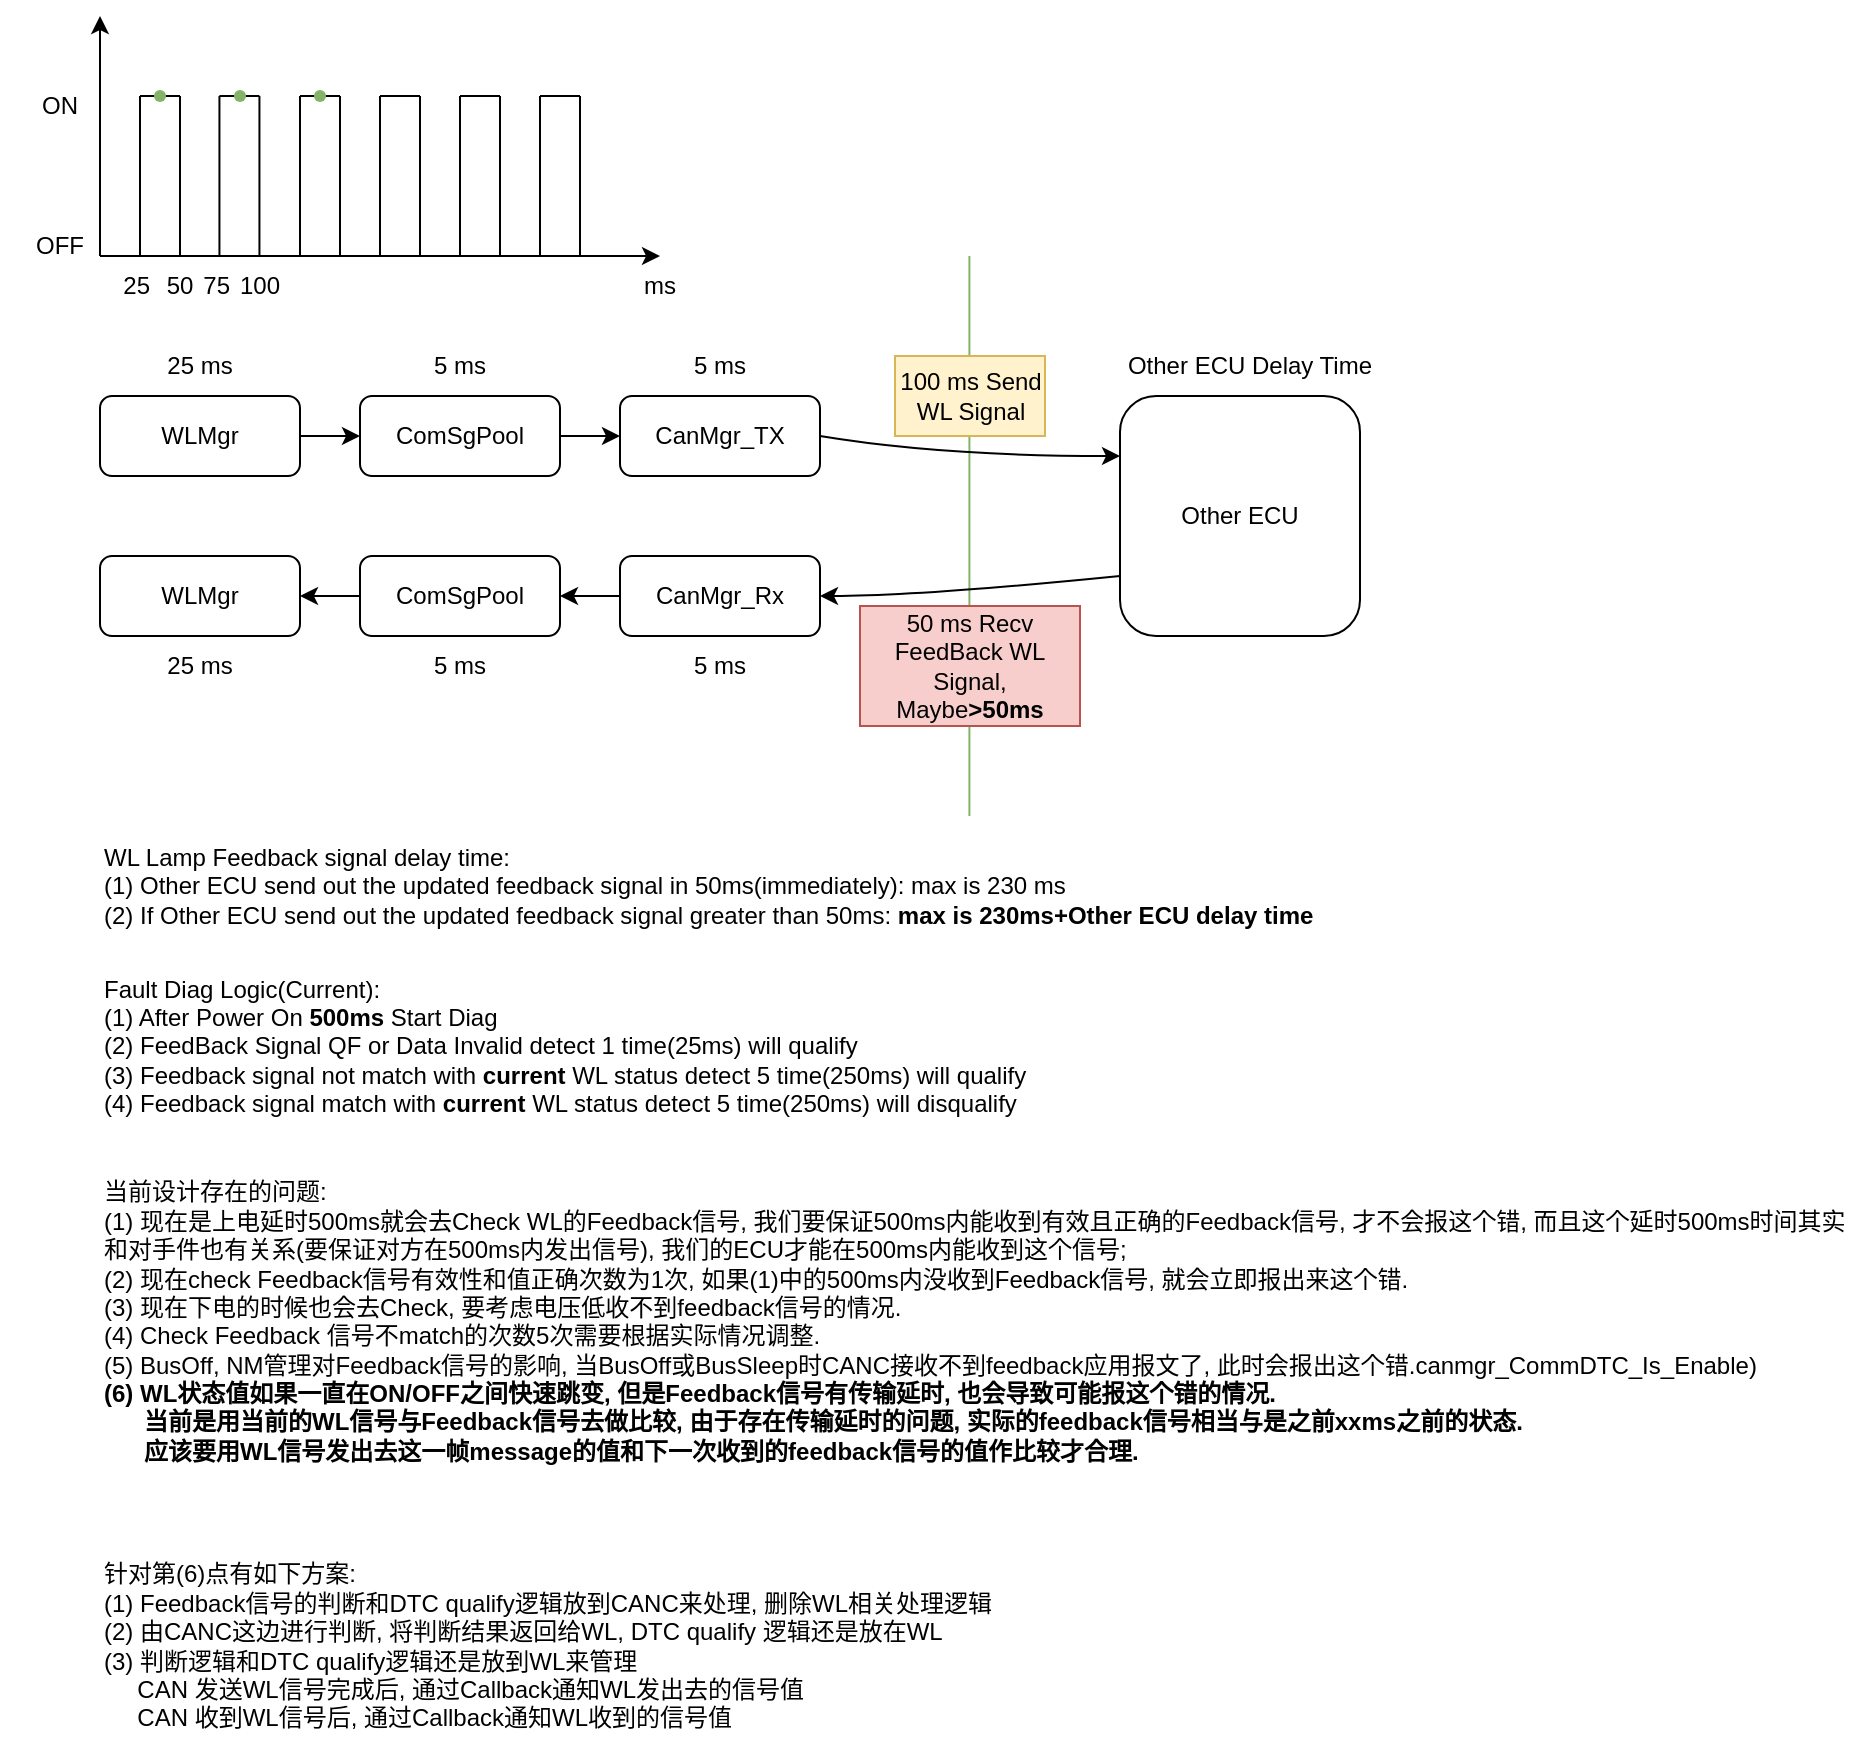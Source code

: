 <mxfile version="21.5.2" type="github">
  <diagram name="第 1 页" id="kOARaLgEpp79fm4aczMa">
    <mxGraphModel dx="1379" dy="1856" grid="1" gridSize="10" guides="1" tooltips="1" connect="1" arrows="1" fold="1" page="1" pageScale="1" pageWidth="850" pageHeight="1100" math="0" shadow="0">
      <root>
        <mxCell id="0" />
        <mxCell id="1" parent="0" />
        <mxCell id="nJ7Q8TauHSSMrptoCDet-9" value="" style="edgeStyle=orthogonalEdgeStyle;rounded=0;orthogonalLoop=1;jettySize=auto;html=1;" parent="1" source="nJ7Q8TauHSSMrptoCDet-1" target="nJ7Q8TauHSSMrptoCDet-2" edge="1">
          <mxGeometry relative="1" as="geometry" />
        </mxCell>
        <mxCell id="nJ7Q8TauHSSMrptoCDet-1" value="WLMgr" style="rounded=1;whiteSpace=wrap;html=1;" parent="1" vertex="1">
          <mxGeometry x="80" y="150" width="100" height="40" as="geometry" />
        </mxCell>
        <mxCell id="nJ7Q8TauHSSMrptoCDet-10" value="" style="edgeStyle=orthogonalEdgeStyle;rounded=0;orthogonalLoop=1;jettySize=auto;html=1;" parent="1" source="nJ7Q8TauHSSMrptoCDet-2" target="nJ7Q8TauHSSMrptoCDet-3" edge="1">
          <mxGeometry relative="1" as="geometry" />
        </mxCell>
        <mxCell id="nJ7Q8TauHSSMrptoCDet-2" value="ComSgPool" style="rounded=1;whiteSpace=wrap;html=1;" parent="1" vertex="1">
          <mxGeometry x="210" y="150" width="100" height="40" as="geometry" />
        </mxCell>
        <mxCell id="nJ7Q8TauHSSMrptoCDet-3" value="CanMgr_TX" style="rounded=1;whiteSpace=wrap;html=1;" parent="1" vertex="1">
          <mxGeometry x="340" y="150" width="100" height="40" as="geometry" />
        </mxCell>
        <mxCell id="nJ7Q8TauHSSMrptoCDet-12" value="" style="edgeStyle=orthogonalEdgeStyle;rounded=0;orthogonalLoop=1;jettySize=auto;html=1;" parent="1" source="nJ7Q8TauHSSMrptoCDet-4" target="nJ7Q8TauHSSMrptoCDet-5" edge="1">
          <mxGeometry relative="1" as="geometry" />
        </mxCell>
        <mxCell id="nJ7Q8TauHSSMrptoCDet-4" value="CanMgr_Rx" style="rounded=1;whiteSpace=wrap;html=1;" parent="1" vertex="1">
          <mxGeometry x="340" y="230" width="100" height="40" as="geometry" />
        </mxCell>
        <mxCell id="nJ7Q8TauHSSMrptoCDet-13" value="" style="edgeStyle=orthogonalEdgeStyle;rounded=0;orthogonalLoop=1;jettySize=auto;html=1;" parent="1" source="nJ7Q8TauHSSMrptoCDet-5" target="nJ7Q8TauHSSMrptoCDet-6" edge="1">
          <mxGeometry relative="1" as="geometry" />
        </mxCell>
        <mxCell id="nJ7Q8TauHSSMrptoCDet-5" value="ComSgPool" style="rounded=1;whiteSpace=wrap;html=1;" parent="1" vertex="1">
          <mxGeometry x="210" y="230" width="100" height="40" as="geometry" />
        </mxCell>
        <mxCell id="nJ7Q8TauHSSMrptoCDet-6" value="WLMgr" style="rounded=1;whiteSpace=wrap;html=1;" parent="1" vertex="1">
          <mxGeometry x="80" y="230" width="100" height="40" as="geometry" />
        </mxCell>
        <mxCell id="nJ7Q8TauHSSMrptoCDet-7" value="" style="endArrow=none;html=1;rounded=0;fillColor=#d5e8d4;strokeColor=#82b366;" parent="1" edge="1">
          <mxGeometry width="50" height="50" relative="1" as="geometry">
            <mxPoint x="514.71" y="360" as="sourcePoint" />
            <mxPoint x="514.71" y="80" as="targetPoint" />
          </mxGeometry>
        </mxCell>
        <mxCell id="nJ7Q8TauHSSMrptoCDet-8" value="Other ECU" style="rounded=1;whiteSpace=wrap;html=1;" parent="1" vertex="1">
          <mxGeometry x="590" y="150" width="120" height="120" as="geometry" />
        </mxCell>
        <mxCell id="nJ7Q8TauHSSMrptoCDet-14" value="" style="curved=1;endArrow=classic;html=1;rounded=0;exitX=1;exitY=0.5;exitDx=0;exitDy=0;entryX=0;entryY=0.25;entryDx=0;entryDy=0;" parent="1" source="nJ7Q8TauHSSMrptoCDet-3" target="nJ7Q8TauHSSMrptoCDet-8" edge="1">
          <mxGeometry width="50" height="50" relative="1" as="geometry">
            <mxPoint x="450" y="180" as="sourcePoint" />
            <mxPoint x="500" y="130" as="targetPoint" />
            <Array as="points">
              <mxPoint x="500" y="180" />
            </Array>
          </mxGeometry>
        </mxCell>
        <mxCell id="nJ7Q8TauHSSMrptoCDet-15" value="" style="curved=1;endArrow=classic;html=1;rounded=0;exitX=0;exitY=0.75;exitDx=0;exitDy=0;entryX=1;entryY=0.5;entryDx=0;entryDy=0;" parent="1" source="nJ7Q8TauHSSMrptoCDet-8" target="nJ7Q8TauHSSMrptoCDet-4" edge="1">
          <mxGeometry width="50" height="50" relative="1" as="geometry">
            <mxPoint x="480" y="210" as="sourcePoint" />
            <mxPoint x="530" y="160" as="targetPoint" />
            <Array as="points">
              <mxPoint x="490" y="250" />
            </Array>
          </mxGeometry>
        </mxCell>
        <mxCell id="nJ7Q8TauHSSMrptoCDet-16" value="25 ms" style="text;html=1;strokeColor=none;fillColor=none;align=center;verticalAlign=middle;whiteSpace=wrap;rounded=0;" parent="1" vertex="1">
          <mxGeometry x="100" y="120" width="60" height="30" as="geometry" />
        </mxCell>
        <mxCell id="nJ7Q8TauHSSMrptoCDet-17" value="5 ms" style="text;html=1;strokeColor=none;fillColor=none;align=center;verticalAlign=middle;whiteSpace=wrap;rounded=0;" parent="1" vertex="1">
          <mxGeometry x="230" y="120" width="60" height="30" as="geometry" />
        </mxCell>
        <mxCell id="nJ7Q8TauHSSMrptoCDet-18" value="100 ms Send WL Signal" style="text;html=1;strokeColor=#d6b656;fillColor=#fff2cc;align=center;verticalAlign=middle;whiteSpace=wrap;rounded=0;" parent="1" vertex="1">
          <mxGeometry x="477.5" y="130" width="75" height="40" as="geometry" />
        </mxCell>
        <mxCell id="nJ7Q8TauHSSMrptoCDet-19" value="50 ms Recv FeedBack WL Signal, Maybe&lt;b&gt;&amp;gt;50ms&lt;/b&gt;" style="text;html=1;strokeColor=#b85450;fillColor=#f8cecc;align=center;verticalAlign=middle;whiteSpace=wrap;rounded=0;" parent="1" vertex="1">
          <mxGeometry x="460" y="255" width="110" height="60" as="geometry" />
        </mxCell>
        <mxCell id="nJ7Q8TauHSSMrptoCDet-20" value="5 ms" style="text;html=1;strokeColor=none;fillColor=none;align=center;verticalAlign=middle;whiteSpace=wrap;rounded=0;" parent="1" vertex="1">
          <mxGeometry x="230" y="270" width="60" height="30" as="geometry" />
        </mxCell>
        <mxCell id="nJ7Q8TauHSSMrptoCDet-21" value="25 ms" style="text;html=1;strokeColor=none;fillColor=none;align=center;verticalAlign=middle;whiteSpace=wrap;rounded=0;" parent="1" vertex="1">
          <mxGeometry x="100" y="270" width="60" height="30" as="geometry" />
        </mxCell>
        <mxCell id="nJ7Q8TauHSSMrptoCDet-23" value="5 ms" style="text;html=1;strokeColor=none;fillColor=none;align=center;verticalAlign=middle;whiteSpace=wrap;rounded=0;" parent="1" vertex="1">
          <mxGeometry x="360" y="120" width="60" height="30" as="geometry" />
        </mxCell>
        <mxCell id="nJ7Q8TauHSSMrptoCDet-24" value="5 ms" style="text;html=1;strokeColor=none;fillColor=none;align=center;verticalAlign=middle;whiteSpace=wrap;rounded=0;" parent="1" vertex="1">
          <mxGeometry x="360" y="270" width="60" height="30" as="geometry" />
        </mxCell>
        <mxCell id="nJ7Q8TauHSSMrptoCDet-26" value="&lt;span style=&quot;font-weight: normal;&quot;&gt;WL Lamp Feedback signal delay time:&lt;br&gt;(1) Other ECU send out the updated feedback signal in 50ms(immediately): max is&amp;nbsp;230 ms&lt;br&gt;(2) If Other ECU send out the updated feedback signal greater than 50ms: &lt;/span&gt;max is 230ms+Other ECU delay time" style="text;html=1;strokeColor=none;fillColor=none;align=left;verticalAlign=middle;whiteSpace=wrap;rounded=0;fontStyle=1" parent="1" vertex="1">
          <mxGeometry x="80" y="370" width="650" height="50" as="geometry" />
        </mxCell>
        <mxCell id="nJ7Q8TauHSSMrptoCDet-27" value="Other ECU Delay Time" style="text;html=1;strokeColor=none;fillColor=none;align=center;verticalAlign=middle;whiteSpace=wrap;rounded=0;" parent="1" vertex="1">
          <mxGeometry x="590" y="120" width="130" height="30" as="geometry" />
        </mxCell>
        <mxCell id="nJ7Q8TauHSSMrptoCDet-29" value="Fault Diag Logic(Current):&lt;br&gt;(1) After Power On &lt;b&gt;500ms &lt;/b&gt;Start Diag&lt;br&gt;(2) FeedBack Signal QF or Data Invalid detect 1 time(25ms) will qualify&lt;br&gt;(3) Feedback signal not match with &lt;b&gt;current &lt;/b&gt;WL status detect 5 time(250ms) will qualify&lt;br&gt;(4) Feedback signal match with &lt;b&gt;current &lt;/b&gt;WL status detect 5 time(250ms)&amp;nbsp;will disqualify" style="text;html=1;strokeColor=none;fillColor=none;align=left;verticalAlign=middle;whiteSpace=wrap;rounded=0;" parent="1" vertex="1">
          <mxGeometry x="80" y="430" width="660" height="90" as="geometry" />
        </mxCell>
        <mxCell id="nJ7Q8TauHSSMrptoCDet-30" value="" style="endArrow=classic;html=1;rounded=0;" parent="1" edge="1">
          <mxGeometry width="50" height="50" relative="1" as="geometry">
            <mxPoint x="80" y="80" as="sourcePoint" />
            <mxPoint x="80" y="-40" as="targetPoint" />
          </mxGeometry>
        </mxCell>
        <mxCell id="nJ7Q8TauHSSMrptoCDet-31" value="" style="endArrow=classic;html=1;rounded=0;" parent="1" edge="1">
          <mxGeometry width="50" height="50" relative="1" as="geometry">
            <mxPoint x="80" y="80" as="sourcePoint" />
            <mxPoint x="360" y="80" as="targetPoint" />
          </mxGeometry>
        </mxCell>
        <mxCell id="nJ7Q8TauHSSMrptoCDet-32" value="" style="endArrow=none;html=1;rounded=0;" parent="1" edge="1">
          <mxGeometry width="50" height="50" relative="1" as="geometry">
            <mxPoint x="100" as="sourcePoint" />
            <mxPoint x="120" as="targetPoint" />
          </mxGeometry>
        </mxCell>
        <mxCell id="nJ7Q8TauHSSMrptoCDet-33" value="" style="endArrow=none;html=1;rounded=0;" parent="1" edge="1">
          <mxGeometry width="50" height="50" relative="1" as="geometry">
            <mxPoint x="100" y="80" as="sourcePoint" />
            <mxPoint x="100" as="targetPoint" />
          </mxGeometry>
        </mxCell>
        <mxCell id="nJ7Q8TauHSSMrptoCDet-34" value="" style="endArrow=none;html=1;rounded=0;" parent="1" edge="1">
          <mxGeometry width="50" height="50" relative="1" as="geometry">
            <mxPoint x="120" y="80" as="sourcePoint" />
            <mxPoint x="120" as="targetPoint" />
          </mxGeometry>
        </mxCell>
        <mxCell id="nJ7Q8TauHSSMrptoCDet-35" value="" style="endArrow=none;html=1;rounded=0;" parent="1" source="V_bLlLUlQ_XApcf3O7GK-3" edge="1">
          <mxGeometry width="50" height="50" relative="1" as="geometry">
            <mxPoint x="139.72" as="sourcePoint" />
            <mxPoint x="159.72" as="targetPoint" />
          </mxGeometry>
        </mxCell>
        <mxCell id="nJ7Q8TauHSSMrptoCDet-36" value="" style="endArrow=none;html=1;rounded=0;" parent="1" edge="1">
          <mxGeometry width="50" height="50" relative="1" as="geometry">
            <mxPoint x="139.72" y="80" as="sourcePoint" />
            <mxPoint x="139.72" as="targetPoint" />
          </mxGeometry>
        </mxCell>
        <mxCell id="nJ7Q8TauHSSMrptoCDet-37" value="" style="endArrow=none;html=1;rounded=0;" parent="1" edge="1">
          <mxGeometry width="50" height="50" relative="1" as="geometry">
            <mxPoint x="159.72" y="80" as="sourcePoint" />
            <mxPoint x="159.72" as="targetPoint" />
          </mxGeometry>
        </mxCell>
        <mxCell id="nJ7Q8TauHSSMrptoCDet-38" value="" style="endArrow=none;html=1;rounded=0;" parent="1" source="V_bLlLUlQ_XApcf3O7GK-5" edge="1">
          <mxGeometry width="50" height="50" relative="1" as="geometry">
            <mxPoint x="180" as="sourcePoint" />
            <mxPoint x="200" as="targetPoint" />
          </mxGeometry>
        </mxCell>
        <mxCell id="nJ7Q8TauHSSMrptoCDet-39" value="" style="endArrow=none;html=1;rounded=0;" parent="1" edge="1">
          <mxGeometry width="50" height="50" relative="1" as="geometry">
            <mxPoint x="180" y="80" as="sourcePoint" />
            <mxPoint x="180" as="targetPoint" />
          </mxGeometry>
        </mxCell>
        <mxCell id="nJ7Q8TauHSSMrptoCDet-40" value="" style="endArrow=none;html=1;rounded=0;" parent="1" edge="1">
          <mxGeometry width="50" height="50" relative="1" as="geometry">
            <mxPoint x="200" y="80" as="sourcePoint" />
            <mxPoint x="200" as="targetPoint" />
          </mxGeometry>
        </mxCell>
        <mxCell id="nJ7Q8TauHSSMrptoCDet-41" value="" style="endArrow=none;html=1;rounded=0;" parent="1" edge="1">
          <mxGeometry width="50" height="50" relative="1" as="geometry">
            <mxPoint x="220" as="sourcePoint" />
            <mxPoint x="240" as="targetPoint" />
          </mxGeometry>
        </mxCell>
        <mxCell id="nJ7Q8TauHSSMrptoCDet-42" value="" style="endArrow=none;html=1;rounded=0;" parent="1" edge="1">
          <mxGeometry width="50" height="50" relative="1" as="geometry">
            <mxPoint x="220" y="80" as="sourcePoint" />
            <mxPoint x="220" as="targetPoint" />
          </mxGeometry>
        </mxCell>
        <mxCell id="nJ7Q8TauHSSMrptoCDet-43" value="" style="endArrow=none;html=1;rounded=0;" parent="1" edge="1">
          <mxGeometry width="50" height="50" relative="1" as="geometry">
            <mxPoint x="240" y="80" as="sourcePoint" />
            <mxPoint x="240" as="targetPoint" />
          </mxGeometry>
        </mxCell>
        <mxCell id="nJ7Q8TauHSSMrptoCDet-44" value="" style="endArrow=none;html=1;rounded=0;" parent="1" edge="1">
          <mxGeometry width="50" height="50" relative="1" as="geometry">
            <mxPoint x="260" as="sourcePoint" />
            <mxPoint x="280" as="targetPoint" />
          </mxGeometry>
        </mxCell>
        <mxCell id="nJ7Q8TauHSSMrptoCDet-45" value="" style="endArrow=none;html=1;rounded=0;" parent="1" edge="1">
          <mxGeometry width="50" height="50" relative="1" as="geometry">
            <mxPoint x="260" y="80" as="sourcePoint" />
            <mxPoint x="260" as="targetPoint" />
          </mxGeometry>
        </mxCell>
        <mxCell id="nJ7Q8TauHSSMrptoCDet-46" value="" style="endArrow=none;html=1;rounded=0;" parent="1" edge="1">
          <mxGeometry width="50" height="50" relative="1" as="geometry">
            <mxPoint x="280" y="80" as="sourcePoint" />
            <mxPoint x="280" as="targetPoint" />
          </mxGeometry>
        </mxCell>
        <mxCell id="nJ7Q8TauHSSMrptoCDet-47" value="" style="endArrow=none;html=1;rounded=0;" parent="1" edge="1">
          <mxGeometry width="50" height="50" relative="1" as="geometry">
            <mxPoint x="300" as="sourcePoint" />
            <mxPoint x="320" as="targetPoint" />
          </mxGeometry>
        </mxCell>
        <mxCell id="nJ7Q8TauHSSMrptoCDet-48" value="" style="endArrow=none;html=1;rounded=0;" parent="1" edge="1">
          <mxGeometry width="50" height="50" relative="1" as="geometry">
            <mxPoint x="300" y="80" as="sourcePoint" />
            <mxPoint x="300" as="targetPoint" />
          </mxGeometry>
        </mxCell>
        <mxCell id="nJ7Q8TauHSSMrptoCDet-49" value="" style="endArrow=none;html=1;rounded=0;" parent="1" edge="1">
          <mxGeometry width="50" height="50" relative="1" as="geometry">
            <mxPoint x="320" y="80" as="sourcePoint" />
            <mxPoint x="320" as="targetPoint" />
          </mxGeometry>
        </mxCell>
        <mxCell id="nJ7Q8TauHSSMrptoCDet-50" value="ON" style="text;html=1;strokeColor=none;fillColor=none;align=center;verticalAlign=middle;whiteSpace=wrap;rounded=0;" parent="1" vertex="1">
          <mxGeometry x="30" y="-10" width="60" height="30" as="geometry" />
        </mxCell>
        <mxCell id="nJ7Q8TauHSSMrptoCDet-54" value="OFF" style="text;html=1;strokeColor=none;fillColor=none;align=center;verticalAlign=middle;whiteSpace=wrap;rounded=0;" parent="1" vertex="1">
          <mxGeometry x="30" y="60" width="60" height="30" as="geometry" />
        </mxCell>
        <mxCell id="nJ7Q8TauHSSMrptoCDet-56" value="25&amp;nbsp;" style="text;html=1;strokeColor=none;fillColor=none;align=center;verticalAlign=middle;whiteSpace=wrap;rounded=0;" parent="1" vertex="1">
          <mxGeometry x="70" y="80" width="60" height="30" as="geometry" />
        </mxCell>
        <mxCell id="nJ7Q8TauHSSMrptoCDet-57" value="ms" style="text;html=1;strokeColor=none;fillColor=none;align=center;verticalAlign=middle;whiteSpace=wrap;rounded=0;" parent="1" vertex="1">
          <mxGeometry x="330" y="80" width="60" height="30" as="geometry" />
        </mxCell>
        <mxCell id="nJ7Q8TauHSSMrptoCDet-58" value="50" style="text;html=1;strokeColor=none;fillColor=none;align=center;verticalAlign=middle;whiteSpace=wrap;rounded=0;" parent="1" vertex="1">
          <mxGeometry x="90" y="80" width="60" height="30" as="geometry" />
        </mxCell>
        <mxCell id="nJ7Q8TauHSSMrptoCDet-59" value="75&amp;nbsp;" style="text;html=1;strokeColor=none;fillColor=none;align=center;verticalAlign=middle;whiteSpace=wrap;rounded=0;" parent="1" vertex="1">
          <mxGeometry x="110" y="80" width="60" height="30" as="geometry" />
        </mxCell>
        <mxCell id="nJ7Q8TauHSSMrptoCDet-60" value="100" style="text;html=1;strokeColor=none;fillColor=none;align=center;verticalAlign=middle;whiteSpace=wrap;rounded=0;" parent="1" vertex="1">
          <mxGeometry x="130" y="80" width="60" height="30" as="geometry" />
        </mxCell>
        <mxCell id="nJ7Q8TauHSSMrptoCDet-62" value="当前设计存在的问题:&lt;br&gt;(1) 现在是上电延时500ms就会去Check WL的Feedback信号, 我们要保证500ms内能收到有效且正确的Feedback信号, 才不会报这个错, 而且这个延时500ms时间其实和对手件也有关系(要保证对方在500ms内发出信号), 我们的ECU才能在500ms内能收到这个信号;&lt;br&gt;(2) 现在check Feedback信号有效性和值正确次数为1次, 如果(1)中的500ms内没收到Feedback信号, 就会立即报出来这个错.&lt;br&gt;(3) 现在下电的时候也会去Check, 要考虑电压低收不到feedback信号的情况.&lt;br&gt;(4) Check Feedback 信号不match的次数5次需要根据实际情况调整.&lt;br&gt;(5) BusOff, NM管理对Feedback信号的影响, 当BusOff或BusSleep时CANC接收不到feedback应用报文了, 此时会报出这个错.canmgr_CommDTC_Is_Enable&lt;span style=&quot;background-color: initial;&quot;&gt;)&lt;/span&gt;&lt;br&gt;&lt;b style=&quot;border-color: var(--border-color);&quot;&gt;(6) WL状态值如果一直在ON/OFF之间快速跳变, 但是Feedback信号有传输延时, 也会导致可能报这个错的情况.&lt;br&gt;&amp;nbsp; &amp;nbsp; &amp;nbsp; 当前是用当前的WL信号与Feedback信号去做比较, 由于存在传输延时的问题, 实际的feedback信号相当与是之前xxms之前的状态.&lt;br&gt;&amp;nbsp; &amp;nbsp; &amp;nbsp; 应该要用WL信号发出去这一帧message的值和下一次收到的feedback信号的值作比较才合理.&lt;br&gt;&amp;nbsp; &amp;nbsp; &amp;nbsp;&amp;nbsp;&lt;br&gt;&lt;/b&gt;" style="text;html=1;strokeColor=none;fillColor=none;align=left;verticalAlign=middle;whiteSpace=wrap;rounded=0;" parent="1" vertex="1">
          <mxGeometry x="80" y="540" width="880" height="160" as="geometry" />
        </mxCell>
        <mxCell id="V_bLlLUlQ_XApcf3O7GK-2" value="" style="shape=waypoint;sketch=0;fillStyle=solid;size=6;pointerEvents=1;points=[];fillColor=#d5e8d4;resizable=0;rotatable=0;perimeter=centerPerimeter;snapToPoint=1;strokeColor=#82b366;" parent="1" vertex="1">
          <mxGeometry x="100" y="-10" width="20" height="20" as="geometry" />
        </mxCell>
        <mxCell id="V_bLlLUlQ_XApcf3O7GK-4" value="" style="endArrow=none;html=1;rounded=0;" parent="1" target="V_bLlLUlQ_XApcf3O7GK-3" edge="1">
          <mxGeometry width="50" height="50" relative="1" as="geometry">
            <mxPoint x="139.72" as="sourcePoint" />
            <mxPoint x="159.72" as="targetPoint" />
          </mxGeometry>
        </mxCell>
        <mxCell id="V_bLlLUlQ_XApcf3O7GK-3" value="" style="shape=waypoint;sketch=0;fillStyle=solid;size=6;pointerEvents=1;points=[];fillColor=#d5e8d4;resizable=0;rotatable=0;perimeter=centerPerimeter;snapToPoint=1;strokeColor=#82b366;" parent="1" vertex="1">
          <mxGeometry x="140" y="-10" width="20" height="20" as="geometry" />
        </mxCell>
        <mxCell id="V_bLlLUlQ_XApcf3O7GK-6" value="" style="endArrow=none;html=1;rounded=0;" parent="1" target="V_bLlLUlQ_XApcf3O7GK-5" edge="1">
          <mxGeometry width="50" height="50" relative="1" as="geometry">
            <mxPoint x="180" as="sourcePoint" />
            <mxPoint x="200" as="targetPoint" />
          </mxGeometry>
        </mxCell>
        <mxCell id="V_bLlLUlQ_XApcf3O7GK-5" value="" style="shape=waypoint;sketch=0;fillStyle=solid;size=6;pointerEvents=1;points=[];fillColor=#d5e8d4;resizable=0;rotatable=0;perimeter=centerPerimeter;snapToPoint=1;strokeColor=#82b366;" parent="1" vertex="1">
          <mxGeometry x="180" y="-10" width="20" height="20" as="geometry" />
        </mxCell>
        <mxCell id="jjfWgEBAuFG351KeU_w4-1" value="针对第(6)点有如下方案:&lt;br&gt;(1) Feedback信号的判断和DTC qualify逻辑放到CANC来处理, 删除WL相关处理逻辑&lt;br&gt;(2) 由CANC这边进行判断, 将判断结果返回给WL, DTC qualify 逻辑还是放在WL&lt;br&gt;(3) 判断逻辑和DTC qualify逻辑还是放到WL来管理&lt;br&gt;&amp;nbsp; &amp;nbsp; &amp;nbsp;CAN 发送WL信号完成后, 通过Callback通知WL发出去的信号值&lt;br&gt;&amp;nbsp; &amp;nbsp; &amp;nbsp;CAN 收到WL信号后, 通过Callback通知WL收到的信号值" style="text;html=1;strokeColor=none;fillColor=none;align=left;verticalAlign=middle;whiteSpace=wrap;rounded=0;" vertex="1" parent="1">
          <mxGeometry x="80" y="730" width="510" height="90" as="geometry" />
        </mxCell>
      </root>
    </mxGraphModel>
  </diagram>
</mxfile>
